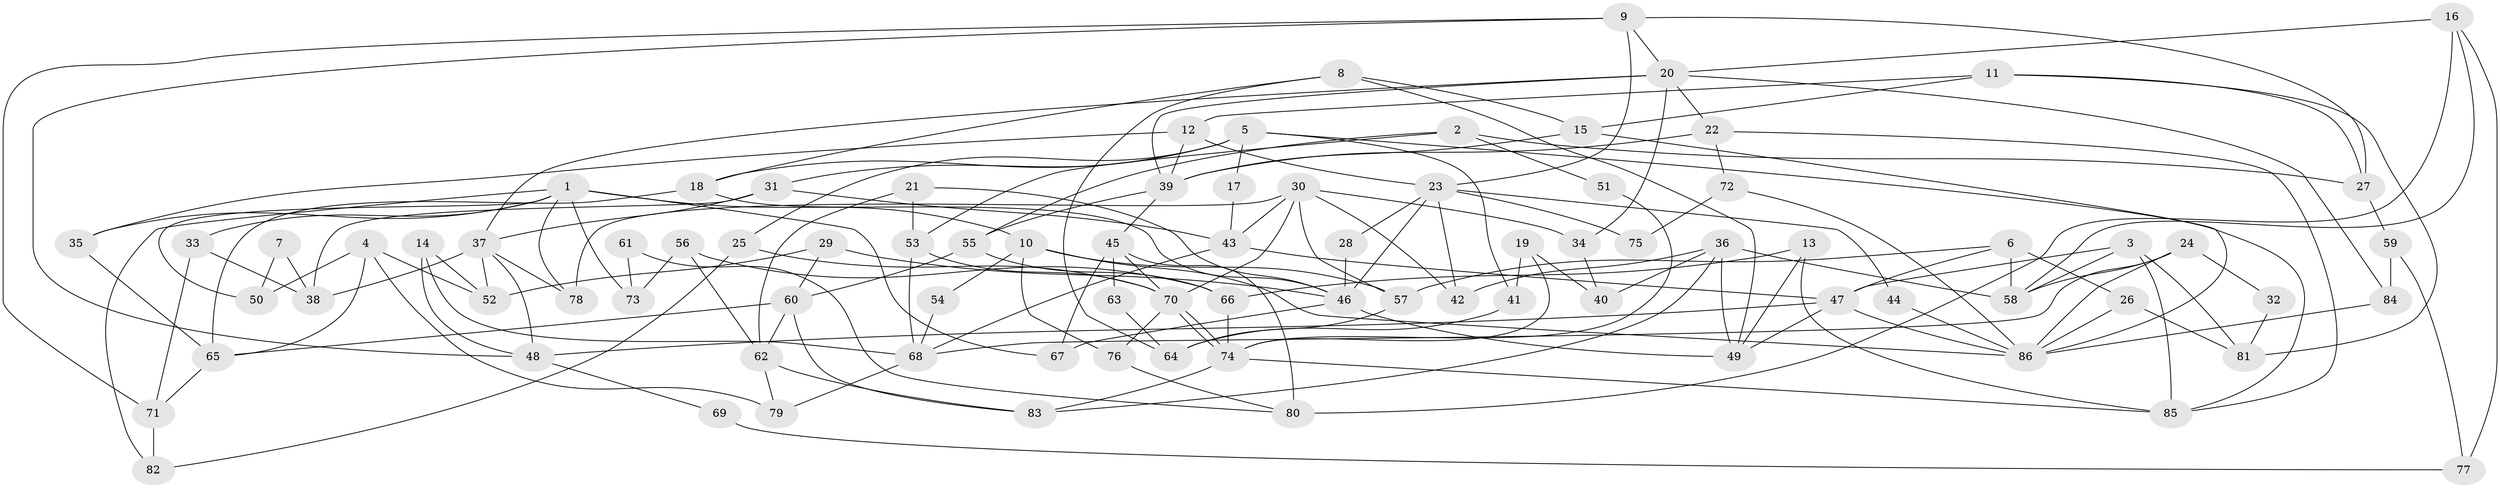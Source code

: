 // coarse degree distribution, {10: 0.029411764705882353, 8: 0.20588235294117646, 3: 0.23529411764705882, 9: 0.029411764705882353, 12: 0.029411764705882353, 6: 0.029411764705882353, 5: 0.20588235294117646, 17: 0.029411764705882353, 4: 0.029411764705882353, 1: 0.029411764705882353, 18: 0.029411764705882353, 2: 0.11764705882352941}
// Generated by graph-tools (version 1.1) at 2025/19/03/04/25 18:19:00]
// undirected, 86 vertices, 172 edges
graph export_dot {
graph [start="1"]
  node [color=gray90,style=filled];
  1;
  2;
  3;
  4;
  5;
  6;
  7;
  8;
  9;
  10;
  11;
  12;
  13;
  14;
  15;
  16;
  17;
  18;
  19;
  20;
  21;
  22;
  23;
  24;
  25;
  26;
  27;
  28;
  29;
  30;
  31;
  32;
  33;
  34;
  35;
  36;
  37;
  38;
  39;
  40;
  41;
  42;
  43;
  44;
  45;
  46;
  47;
  48;
  49;
  50;
  51;
  52;
  53;
  54;
  55;
  56;
  57;
  58;
  59;
  60;
  61;
  62;
  63;
  64;
  65;
  66;
  67;
  68;
  69;
  70;
  71;
  72;
  73;
  74;
  75;
  76;
  77;
  78;
  79;
  80;
  81;
  82;
  83;
  84;
  85;
  86;
  1 -- 10;
  1 -- 67;
  1 -- 33;
  1 -- 35;
  1 -- 50;
  1 -- 73;
  1 -- 78;
  1 -- 82;
  2 -- 55;
  2 -- 27;
  2 -- 51;
  2 -- 53;
  3 -- 47;
  3 -- 58;
  3 -- 81;
  3 -- 85;
  4 -- 65;
  4 -- 79;
  4 -- 50;
  4 -- 52;
  5 -- 41;
  5 -- 25;
  5 -- 17;
  5 -- 18;
  5 -- 31;
  5 -- 85;
  6 -- 58;
  6 -- 47;
  6 -- 26;
  6 -- 57;
  7 -- 50;
  7 -- 38;
  8 -- 18;
  8 -- 49;
  8 -- 15;
  8 -- 64;
  9 -- 20;
  9 -- 23;
  9 -- 27;
  9 -- 48;
  9 -- 71;
  10 -- 86;
  10 -- 57;
  10 -- 54;
  10 -- 76;
  11 -- 12;
  11 -- 81;
  11 -- 15;
  11 -- 27;
  12 -- 39;
  12 -- 35;
  12 -- 23;
  13 -- 85;
  13 -- 66;
  13 -- 49;
  14 -- 52;
  14 -- 68;
  14 -- 48;
  15 -- 39;
  15 -- 86;
  16 -- 58;
  16 -- 20;
  16 -- 77;
  16 -- 80;
  17 -- 43;
  18 -- 46;
  18 -- 65;
  19 -- 40;
  19 -- 74;
  19 -- 41;
  20 -- 37;
  20 -- 22;
  20 -- 34;
  20 -- 39;
  20 -- 84;
  21 -- 62;
  21 -- 53;
  21 -- 46;
  22 -- 85;
  22 -- 39;
  22 -- 72;
  23 -- 46;
  23 -- 28;
  23 -- 42;
  23 -- 44;
  23 -- 75;
  24 -- 86;
  24 -- 68;
  24 -- 32;
  24 -- 58;
  25 -- 82;
  25 -- 70;
  26 -- 86;
  26 -- 81;
  27 -- 59;
  28 -- 46;
  29 -- 46;
  29 -- 52;
  29 -- 60;
  30 -- 78;
  30 -- 70;
  30 -- 34;
  30 -- 42;
  30 -- 43;
  30 -- 57;
  31 -- 38;
  31 -- 37;
  31 -- 43;
  32 -- 81;
  33 -- 71;
  33 -- 38;
  34 -- 40;
  35 -- 65;
  36 -- 42;
  36 -- 49;
  36 -- 40;
  36 -- 58;
  36 -- 83;
  37 -- 48;
  37 -- 38;
  37 -- 52;
  37 -- 78;
  39 -- 45;
  39 -- 55;
  41 -- 64;
  43 -- 47;
  43 -- 68;
  44 -- 86;
  45 -- 80;
  45 -- 63;
  45 -- 67;
  45 -- 70;
  46 -- 49;
  46 -- 67;
  47 -- 48;
  47 -- 49;
  47 -- 86;
  48 -- 69;
  51 -- 74;
  53 -- 70;
  53 -- 68;
  54 -- 68;
  55 -- 60;
  55 -- 66;
  56 -- 66;
  56 -- 62;
  56 -- 73;
  57 -- 64;
  59 -- 84;
  59 -- 77;
  60 -- 83;
  60 -- 62;
  60 -- 65;
  61 -- 73;
  61 -- 80;
  62 -- 83;
  62 -- 79;
  63 -- 64;
  65 -- 71;
  66 -- 74;
  68 -- 79;
  69 -- 77;
  70 -- 74;
  70 -- 74;
  70 -- 76;
  71 -- 82;
  72 -- 86;
  72 -- 75;
  74 -- 85;
  74 -- 83;
  76 -- 80;
  84 -- 86;
}
